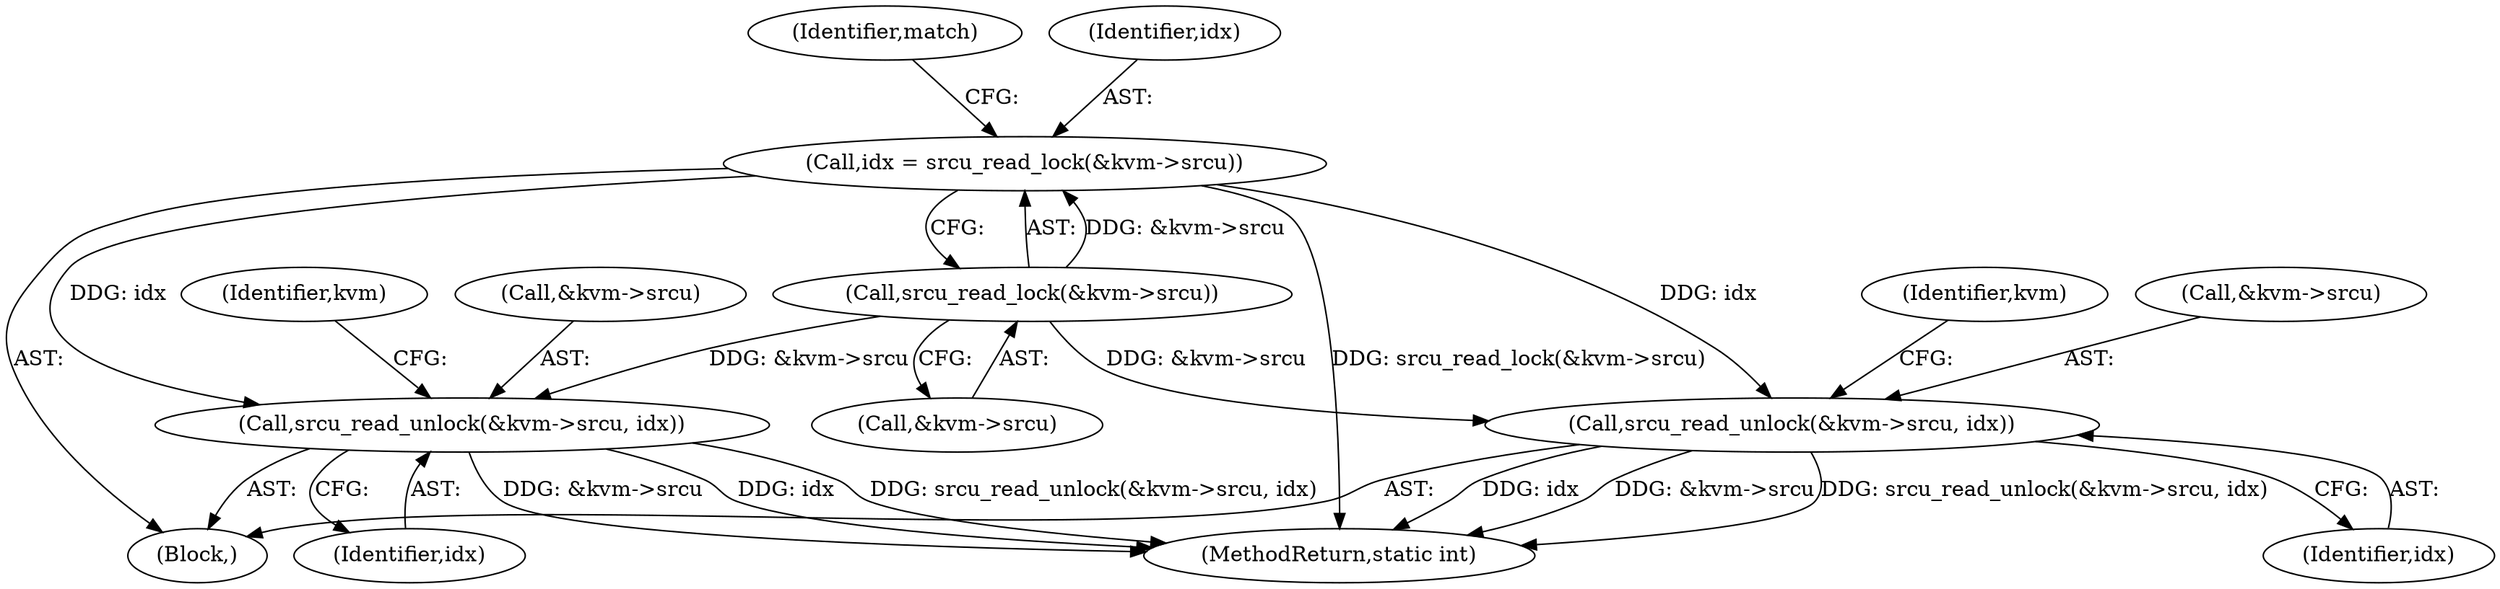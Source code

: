 digraph "0_linux_c4e7f9022e506c6635a5037713c37118e23193e4@API" {
"1000129" [label="(Call,idx = srcu_read_lock(&kvm->srcu))"];
"1000131" [label="(Call,srcu_read_lock(&kvm->srcu))"];
"1000348" [label="(Call,srcu_read_unlock(&kvm->srcu, idx))"];
"1000385" [label="(Call,srcu_read_unlock(&kvm->srcu, idx))"];
"1000105" [label="(Block,)"];
"1000394" [label="(Identifier,kvm)"];
"1000398" [label="(MethodReturn,static int)"];
"1000357" [label="(Identifier,kvm)"];
"1000353" [label="(Identifier,idx)"];
"1000386" [label="(Call,&kvm->srcu)"];
"1000131" [label="(Call,srcu_read_lock(&kvm->srcu))"];
"1000132" [label="(Call,&kvm->srcu)"];
"1000129" [label="(Call,idx = srcu_read_lock(&kvm->srcu))"];
"1000137" [label="(Identifier,match)"];
"1000390" [label="(Identifier,idx)"];
"1000349" [label="(Call,&kvm->srcu)"];
"1000130" [label="(Identifier,idx)"];
"1000348" [label="(Call,srcu_read_unlock(&kvm->srcu, idx))"];
"1000385" [label="(Call,srcu_read_unlock(&kvm->srcu, idx))"];
"1000129" -> "1000105"  [label="AST: "];
"1000129" -> "1000131"  [label="CFG: "];
"1000130" -> "1000129"  [label="AST: "];
"1000131" -> "1000129"  [label="AST: "];
"1000137" -> "1000129"  [label="CFG: "];
"1000129" -> "1000398"  [label="DDG: srcu_read_lock(&kvm->srcu)"];
"1000131" -> "1000129"  [label="DDG: &kvm->srcu"];
"1000129" -> "1000348"  [label="DDG: idx"];
"1000129" -> "1000385"  [label="DDG: idx"];
"1000131" -> "1000132"  [label="CFG: "];
"1000132" -> "1000131"  [label="AST: "];
"1000131" -> "1000348"  [label="DDG: &kvm->srcu"];
"1000131" -> "1000385"  [label="DDG: &kvm->srcu"];
"1000348" -> "1000105"  [label="AST: "];
"1000348" -> "1000353"  [label="CFG: "];
"1000349" -> "1000348"  [label="AST: "];
"1000353" -> "1000348"  [label="AST: "];
"1000357" -> "1000348"  [label="CFG: "];
"1000348" -> "1000398"  [label="DDG: &kvm->srcu"];
"1000348" -> "1000398"  [label="DDG: idx"];
"1000348" -> "1000398"  [label="DDG: srcu_read_unlock(&kvm->srcu, idx)"];
"1000385" -> "1000105"  [label="AST: "];
"1000385" -> "1000390"  [label="CFG: "];
"1000386" -> "1000385"  [label="AST: "];
"1000390" -> "1000385"  [label="AST: "];
"1000394" -> "1000385"  [label="CFG: "];
"1000385" -> "1000398"  [label="DDG: idx"];
"1000385" -> "1000398"  [label="DDG: &kvm->srcu"];
"1000385" -> "1000398"  [label="DDG: srcu_read_unlock(&kvm->srcu, idx)"];
}
